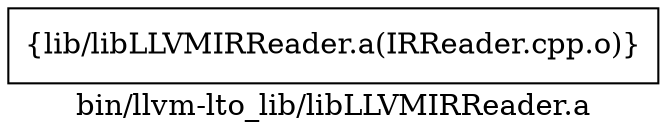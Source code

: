 digraph "bin/llvm-lto_lib/libLLVMIRReader.a" {
	label="bin/llvm-lto_lib/libLLVMIRReader.a";
	rankdir=LR;

	Node0x55b14d5c23d8 [shape=record,shape=box,group=0,label="{lib/libLLVMIRReader.a(IRReader.cpp.o)}"];
}
